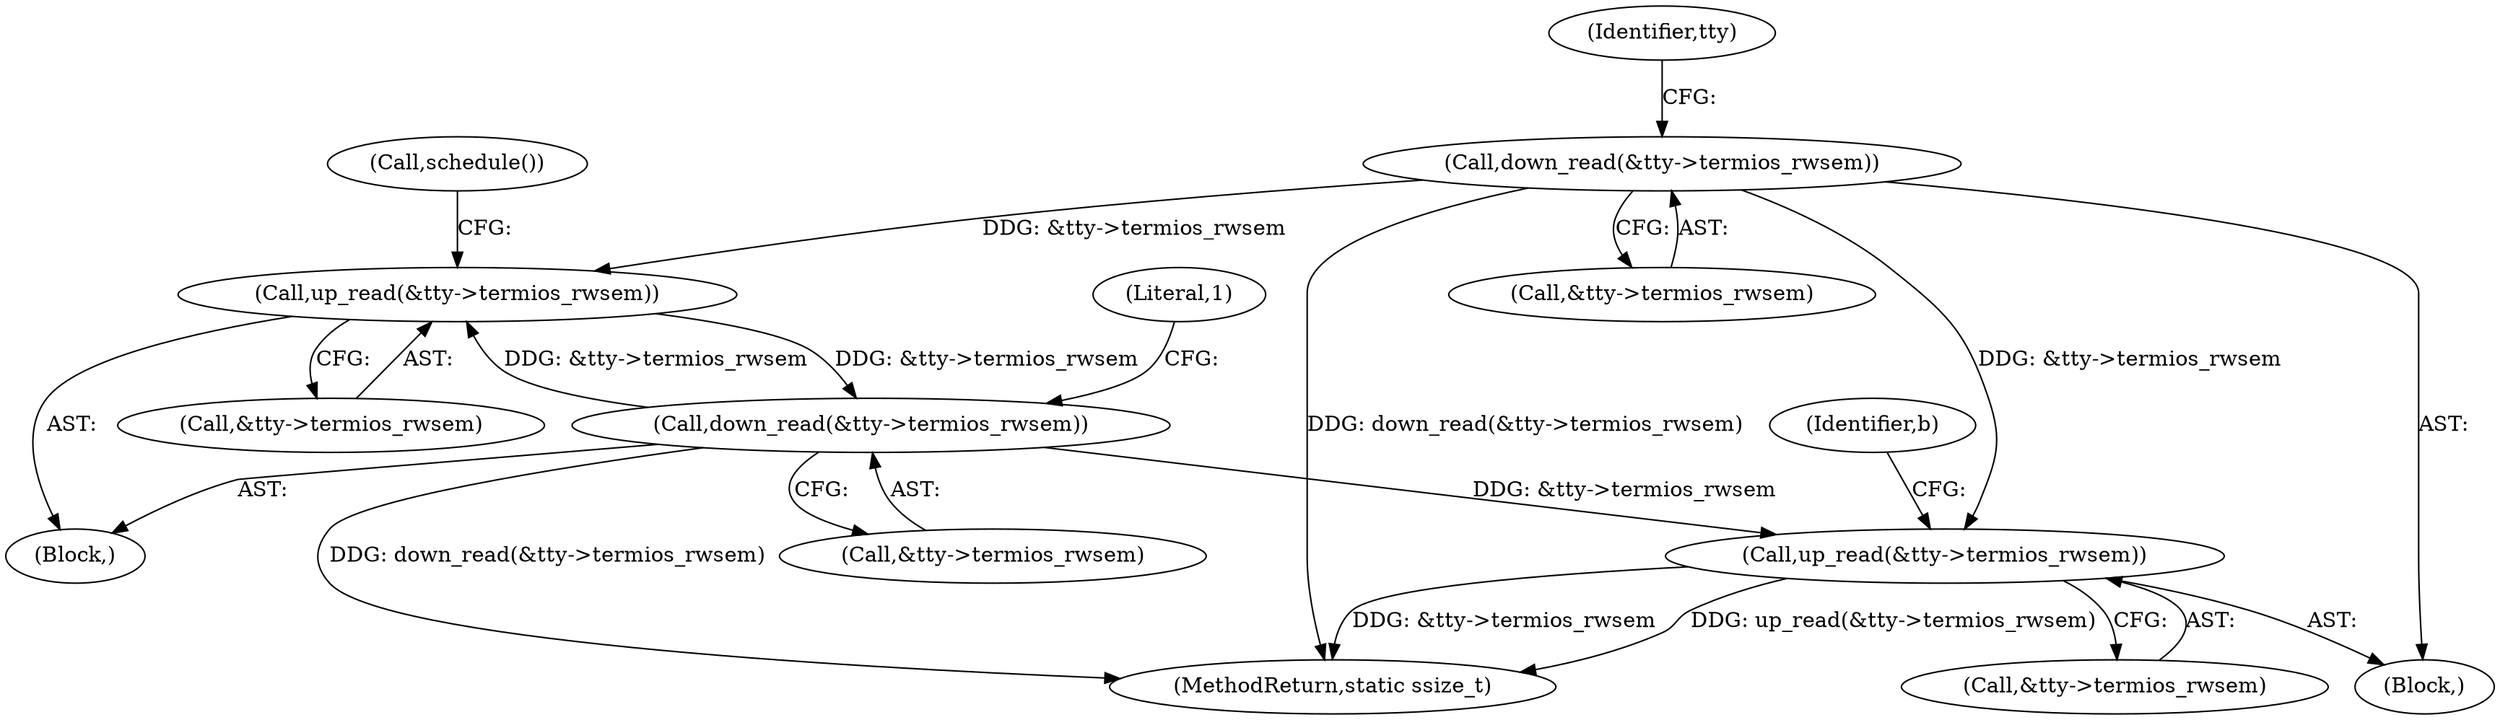 digraph "0_linux_4291086b1f081b869c6d79e5b7441633dc3ace00@API" {
"1000354" [label="(Call,up_read(&tty->termios_rwsem))"];
"1000140" [label="(Call,down_read(&tty->termios_rwsem))"];
"1000323" [label="(Call,down_read(&tty->termios_rwsem))"];
"1000317" [label="(Call,up_read(&tty->termios_rwsem))"];
"1000368" [label="(MethodReturn,static ssize_t)"];
"1000324" [label="(Call,&tty->termios_rwsem)"];
"1000318" [label="(Call,&tty->termios_rwsem)"];
"1000322" [label="(Call,schedule())"];
"1000141" [label="(Call,&tty->termios_rwsem)"];
"1000355" [label="(Call,&tty->termios_rwsem)"];
"1000140" [label="(Call,down_read(&tty->termios_rwsem))"];
"1000362" [label="(Identifier,b)"];
"1000146" [label="(Identifier,tty)"];
"1000156" [label="(Block,)"];
"1000155" [label="(Literal,1)"];
"1000323" [label="(Call,down_read(&tty->termios_rwsem))"];
"1000317" [label="(Call,up_read(&tty->termios_rwsem))"];
"1000354" [label="(Call,up_read(&tty->termios_rwsem))"];
"1000107" [label="(Block,)"];
"1000354" -> "1000107"  [label="AST: "];
"1000354" -> "1000355"  [label="CFG: "];
"1000355" -> "1000354"  [label="AST: "];
"1000362" -> "1000354"  [label="CFG: "];
"1000354" -> "1000368"  [label="DDG: up_read(&tty->termios_rwsem)"];
"1000354" -> "1000368"  [label="DDG: &tty->termios_rwsem"];
"1000140" -> "1000354"  [label="DDG: &tty->termios_rwsem"];
"1000323" -> "1000354"  [label="DDG: &tty->termios_rwsem"];
"1000140" -> "1000107"  [label="AST: "];
"1000140" -> "1000141"  [label="CFG: "];
"1000141" -> "1000140"  [label="AST: "];
"1000146" -> "1000140"  [label="CFG: "];
"1000140" -> "1000368"  [label="DDG: down_read(&tty->termios_rwsem)"];
"1000140" -> "1000317"  [label="DDG: &tty->termios_rwsem"];
"1000323" -> "1000156"  [label="AST: "];
"1000323" -> "1000324"  [label="CFG: "];
"1000324" -> "1000323"  [label="AST: "];
"1000155" -> "1000323"  [label="CFG: "];
"1000323" -> "1000368"  [label="DDG: down_read(&tty->termios_rwsem)"];
"1000323" -> "1000317"  [label="DDG: &tty->termios_rwsem"];
"1000317" -> "1000323"  [label="DDG: &tty->termios_rwsem"];
"1000317" -> "1000156"  [label="AST: "];
"1000317" -> "1000318"  [label="CFG: "];
"1000318" -> "1000317"  [label="AST: "];
"1000322" -> "1000317"  [label="CFG: "];
}
